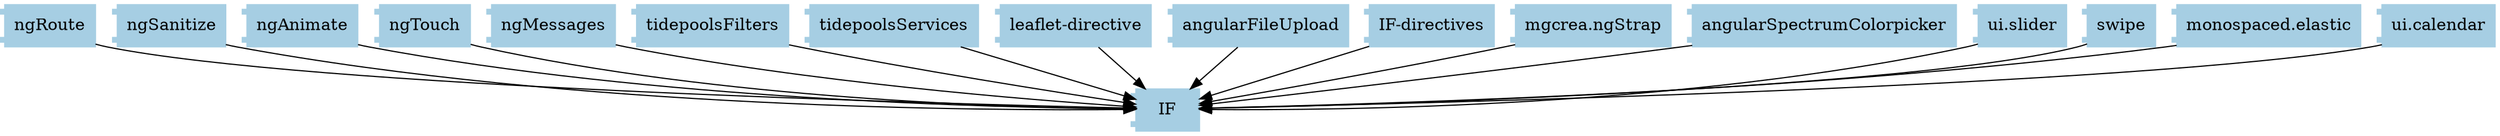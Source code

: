 digraph dependencies {
  node[shape="component",style="filled",colorscheme=paired12]


    node[shape="component"]
    "IF"[label="IF", color=1]

    
      "ngRoute"[label="ngRoute", color=1]
      "ngRoute" -> "IF"
    
      "ngSanitize"[label="ngSanitize", color=1]
      "ngSanitize" -> "IF"
    
      "ngAnimate"[label="ngAnimate", color=1]
      "ngAnimate" -> "IF"
    
      "ngTouch"[label="ngTouch", color=1]
      "ngTouch" -> "IF"
    
      "ngMessages"[label="ngMessages", color=1]
      "ngMessages" -> "IF"
    
      "tidepoolsFilters"[label="tidepoolsFilters", color=1]
      "tidepoolsFilters" -> "IF"
    
      "tidepoolsServices"[label="tidepoolsServices", color=1]
      "tidepoolsServices" -> "IF"
    
      "leaflet-directive"[label="leaflet-directive", color=1]
      "leaflet-directive" -> "IF"
    
      "angularFileUpload"[label="angularFileUpload", color=1]
      "angularFileUpload" -> "IF"
    
      "IF-directives"[label="IF-directives", color=1]
      "IF-directives" -> "IF"
    
      "mgcrea.ngStrap"[label="mgcrea.ngStrap", color=1]
      "mgcrea.ngStrap" -> "IF"
    
      "angularSpectrumColorpicker"[label="angularSpectrumColorpicker", color=1]
      "angularSpectrumColorpicker" -> "IF"
    
      "ui.slider"[label="ui.slider", color=1]
      "ui.slider" -> "IF"
    
      "swipe"[label="swipe", color=1]
      "swipe" -> "IF"
    
      "monospaced.elastic"[label="monospaced.elastic", color=1]
      "monospaced.elastic" -> "IF"
    
      "ui.calendar"[label="ui.calendar", color=1]
      "ui.calendar" -> "IF"
    


    node[shape="ellipse"]
    


    

    

    

    node[shape="cds"]
    

    









    node[shape="ellipse",style="filled", color=9]
    

    


    

    

    

    


}
